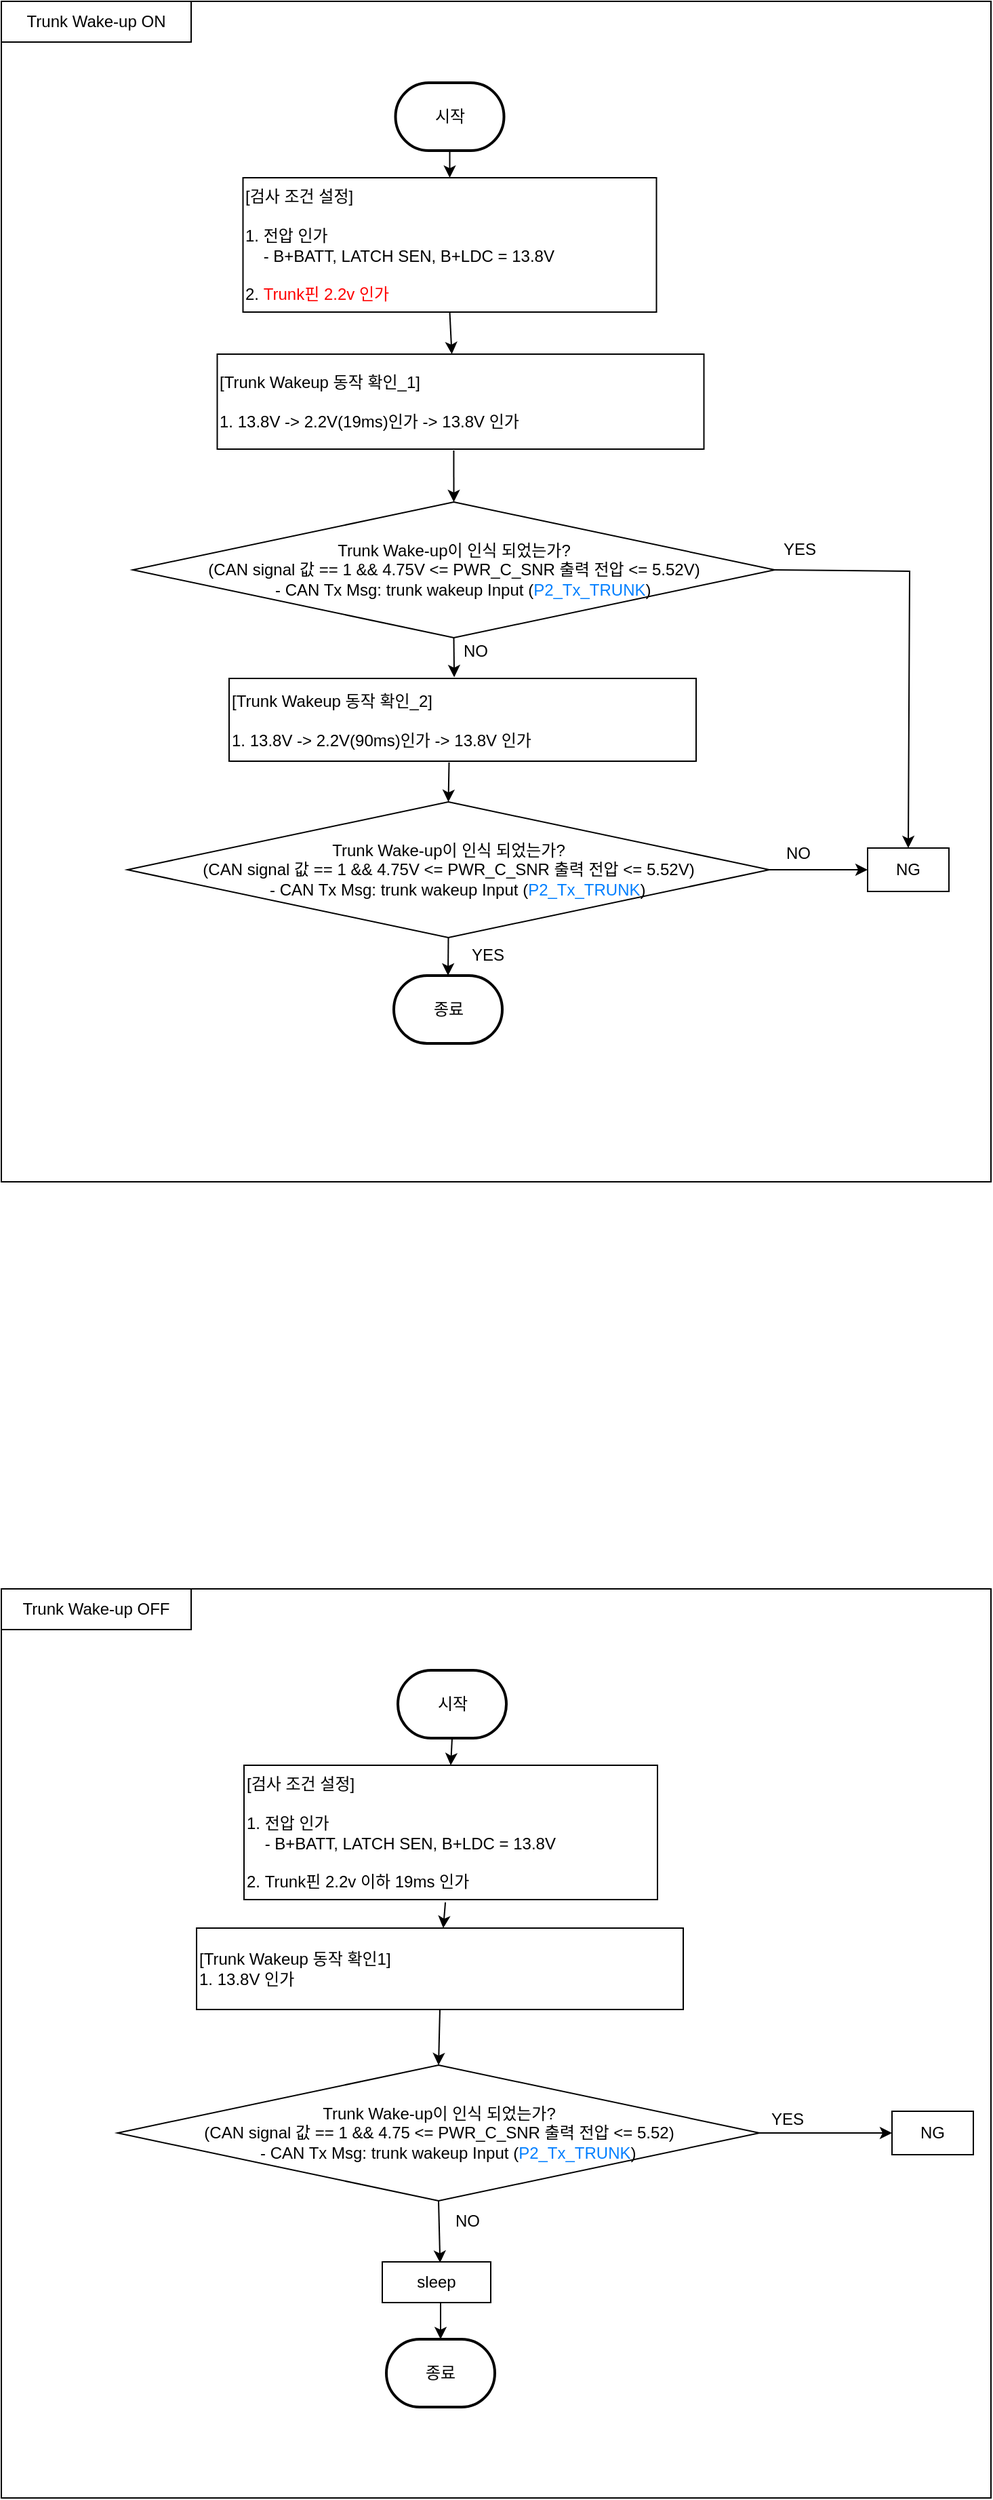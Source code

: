<mxfile version="22.1.21" type="github">
  <diagram name="페이지-1" id="obiBgoJhXo5aXb0GnERu">
    <mxGraphModel dx="2745" dy="1698" grid="1" gridSize="10" guides="1" tooltips="1" connect="1" arrows="1" fold="1" page="1" pageScale="1" pageWidth="827" pageHeight="1169" math="0" shadow="0">
      <root>
        <mxCell id="0" />
        <mxCell id="1" parent="0" />
        <mxCell id="ZBejDf4waIo4YSwSh6Ry-65" value="" style="rounded=0;whiteSpace=wrap;html=1;" parent="1" vertex="1">
          <mxGeometry x="40" y="70" width="730" height="870" as="geometry" />
        </mxCell>
        <mxCell id="ZBejDf4waIo4YSwSh6Ry-73" value="Trunk Wake-up ON" style="rounded=0;whiteSpace=wrap;html=1;" parent="1" vertex="1">
          <mxGeometry x="40" y="70" width="140" height="30" as="geometry" />
        </mxCell>
        <mxCell id="ZBejDf4waIo4YSwSh6Ry-66" value="시작" style="strokeWidth=2;html=1;shape=mxgraph.flowchart.terminator;whiteSpace=wrap;" parent="1" vertex="1">
          <mxGeometry x="330.75" y="130" width="80" height="50" as="geometry" />
        </mxCell>
        <mxCell id="ZBejDf4waIo4YSwSh6Ry-68" value="[검사 조건 설정]&lt;br&gt;&lt;br&gt;1. 전압 인가&lt;br&gt;&amp;nbsp; &amp;nbsp; - B+BATT, LATCH SEN, B+LDC = 13.8V&lt;br&gt;&lt;br&gt;2.&amp;nbsp;&lt;font color=&quot;#ff0000&quot;&gt;Trunk핀 2.2v 인가&lt;/font&gt;" style="rounded=0;whiteSpace=wrap;html=1;align=left;" parent="1" vertex="1">
          <mxGeometry x="218.25" y="200" width="305" height="99" as="geometry" />
        </mxCell>
        <mxCell id="ZBejDf4waIo4YSwSh6Ry-69" value="Trunk Wake-up이 인식 되었는가?&lt;br&gt;(CAN signal 값 == 1 &amp;amp;&amp;amp; 4.75V &amp;lt;= PWR_C_SNR 출력 전압 &amp;lt;= 5.52V)&lt;br&gt;&amp;nbsp; &amp;nbsp; - CAN Tx Msg:&amp;nbsp;trunk wakeup&amp;nbsp;Input&amp;nbsp;(&lt;font style=&quot;border-color: var(--border-color); text-align: left;&quot; color=&quot;#007fff&quot;&gt;P2_Tx_TRUNK&lt;/font&gt;&lt;span style=&quot;text-align: left;&quot;&gt;)&lt;/span&gt;" style="rhombus;whiteSpace=wrap;html=1;" parent="1" vertex="1">
          <mxGeometry x="137" y="439" width="473.5" height="100" as="geometry" />
        </mxCell>
        <mxCell id="ZBejDf4waIo4YSwSh6Ry-70" value="" style="endArrow=classic;html=1;rounded=0;entryX=0.5;entryY=0;entryDx=0;entryDy=0;exitX=0.486;exitY=1.015;exitDx=0;exitDy=0;exitPerimeter=0;" parent="1" source="ZBejDf4waIo4YSwSh6Ry-100" target="ZBejDf4waIo4YSwSh6Ry-69" edge="1">
          <mxGeometry width="50" height="50" relative="1" as="geometry">
            <mxPoint x="369.75" y="390" as="sourcePoint" />
            <mxPoint x="578.75" y="260" as="targetPoint" />
          </mxGeometry>
        </mxCell>
        <mxCell id="ZBejDf4waIo4YSwSh6Ry-71" value="" style="endArrow=classic;html=1;rounded=0;exitX=0.5;exitY=1;exitDx=0;exitDy=0;exitPerimeter=0;entryX=0.5;entryY=0;entryDx=0;entryDy=0;" parent="1" source="ZBejDf4waIo4YSwSh6Ry-66" target="ZBejDf4waIo4YSwSh6Ry-68" edge="1">
          <mxGeometry width="50" height="50" relative="1" as="geometry">
            <mxPoint x="98.75" y="240" as="sourcePoint" />
            <mxPoint x="148.75" y="190" as="targetPoint" />
          </mxGeometry>
        </mxCell>
        <mxCell id="ZBejDf4waIo4YSwSh6Ry-89" value="NO" style="text;html=1;strokeColor=none;fillColor=none;align=center;verticalAlign=middle;whiteSpace=wrap;rounded=0;" parent="1" vertex="1">
          <mxGeometry x="359.75" y="534" width="60" height="30" as="geometry" />
        </mxCell>
        <mxCell id="ZBejDf4waIo4YSwSh6Ry-95" value="YES" style="text;html=1;strokeColor=none;fillColor=none;align=center;verticalAlign=middle;whiteSpace=wrap;rounded=0;" parent="1" vertex="1">
          <mxGeometry x="599.25" y="459" width="60" height="30" as="geometry" />
        </mxCell>
        <mxCell id="ZBejDf4waIo4YSwSh6Ry-96" value="" style="endArrow=classic;html=1;rounded=0;exitX=1;exitY=0.5;exitDx=0;exitDy=0;entryX=0.5;entryY=0;entryDx=0;entryDy=0;" parent="1" source="ZBejDf4waIo4YSwSh6Ry-69" target="ZBejDf4waIo4YSwSh6Ry-94" edge="1">
          <mxGeometry width="50" height="50" relative="1" as="geometry">
            <mxPoint x="607.75" y="483" as="sourcePoint" />
            <mxPoint x="657.75" y="433" as="targetPoint" />
            <Array as="points">
              <mxPoint x="710" y="490" />
            </Array>
          </mxGeometry>
        </mxCell>
        <mxCell id="ZBejDf4waIo4YSwSh6Ry-100" value="[Trunk Wakeup 동작 확인_1]&lt;br&gt;&lt;br&gt;1. 13.8V -&amp;gt; 2.2V(19ms)인가 -&amp;gt; 13.8V 인가" style="rounded=0;whiteSpace=wrap;html=1;align=left;" parent="1" vertex="1">
          <mxGeometry x="199.25" y="330" width="359" height="70" as="geometry" />
        </mxCell>
        <mxCell id="ZBejDf4waIo4YSwSh6Ry-101" value="" style="endArrow=classic;html=1;rounded=0;exitX=0.5;exitY=1;exitDx=0;exitDy=0;entryX=0.482;entryY=0;entryDx=0;entryDy=0;entryPerimeter=0;" parent="1" source="ZBejDf4waIo4YSwSh6Ry-68" target="ZBejDf4waIo4YSwSh6Ry-100" edge="1">
          <mxGeometry width="50" height="50" relative="1" as="geometry">
            <mxPoint x="559.75" y="290" as="sourcePoint" />
            <mxPoint x="609.75" y="240" as="targetPoint" />
          </mxGeometry>
        </mxCell>
        <mxCell id="ZBejDf4waIo4YSwSh6Ry-102" value="" style="endArrow=classic;html=1;rounded=0;exitX=0.5;exitY=1;exitDx=0;exitDy=0;entryX=0.482;entryY=-0.015;entryDx=0;entryDy=0;entryPerimeter=0;" parent="1" source="ZBejDf4waIo4YSwSh6Ry-69" target="Yl4W_snT8nnCGwo_MNte-1" edge="1">
          <mxGeometry width="50" height="50" relative="1" as="geometry">
            <mxPoint x="529.75" y="559" as="sourcePoint" />
            <mxPoint x="371.41" y="548.64" as="targetPoint" />
          </mxGeometry>
        </mxCell>
        <mxCell id="ZBejDf4waIo4YSwSh6Ry-92" value="NO" style="text;html=1;strokeColor=none;fillColor=none;align=center;verticalAlign=middle;whiteSpace=wrap;rounded=0;" parent="1" vertex="1">
          <mxGeometry x="598.25" y="683" width="60" height="30" as="geometry" />
        </mxCell>
        <mxCell id="ZBejDf4waIo4YSwSh6Ry-94" value="NG" style="rounded=0;whiteSpace=wrap;html=1;align=center;" parent="1" vertex="1">
          <mxGeometry x="679" y="694" width="60" height="32" as="geometry" />
        </mxCell>
        <mxCell id="ZBejDf4waIo4YSwSh6Ry-97" value="" style="endArrow=classic;html=1;rounded=0;exitX=1;exitY=0.5;exitDx=0;exitDy=0;entryX=0;entryY=0.5;entryDx=0;entryDy=0;" parent="1" source="Yl4W_snT8nnCGwo_MNte-17" target="ZBejDf4waIo4YSwSh6Ry-94" edge="1">
          <mxGeometry width="50" height="50" relative="1" as="geometry">
            <mxPoint x="490.75" y="710" as="sourcePoint" />
            <mxPoint x="578.75" y="718" as="targetPoint" />
            <Array as="points" />
          </mxGeometry>
        </mxCell>
        <mxCell id="jiloJv1bEFbKSHAcsWZZ-1" value="YES" style="text;html=1;strokeColor=none;fillColor=none;align=center;verticalAlign=middle;whiteSpace=wrap;rounded=0;" parent="1" vertex="1">
          <mxGeometry x="369" y="758" width="60" height="30" as="geometry" />
        </mxCell>
        <mxCell id="Yl4W_snT8nnCGwo_MNte-1" value="[Trunk Wakeup 동작 확인_2]&lt;br style=&quot;border-color: var(--border-color);&quot;&gt;&lt;br&gt;1. 13.8V -&amp;gt; 2.2V(90ms)인가 -&amp;gt; 13.8V 인가" style="rounded=0;whiteSpace=wrap;html=1;align=left;" vertex="1" parent="1">
          <mxGeometry x="208" y="569" width="344.5" height="61" as="geometry" />
        </mxCell>
        <mxCell id="Yl4W_snT8nnCGwo_MNte-3" value="" style="endArrow=classic;html=1;rounded=0;exitX=0.471;exitY=1.014;exitDx=0;exitDy=0;exitPerimeter=0;entryX=0.5;entryY=0;entryDx=0;entryDy=0;" edge="1" parent="1" source="Yl4W_snT8nnCGwo_MNte-1" target="Yl4W_snT8nnCGwo_MNte-17">
          <mxGeometry width="50" height="50" relative="1" as="geometry">
            <mxPoint x="379.75" y="635" as="sourcePoint" />
            <mxPoint x="370.75" y="710" as="targetPoint" />
          </mxGeometry>
        </mxCell>
        <mxCell id="Yl4W_snT8nnCGwo_MNte-13" value="종료" style="strokeWidth=2;html=1;shape=mxgraph.flowchart.terminator;whiteSpace=wrap;" vertex="1" parent="1">
          <mxGeometry x="329.5" y="788" width="80" height="50" as="geometry" />
        </mxCell>
        <mxCell id="Yl4W_snT8nnCGwo_MNte-14" value="" style="endArrow=classic;html=1;rounded=0;exitX=0.5;exitY=1;exitDx=0;exitDy=0;entryX=0.5;entryY=0;entryDx=0;entryDy=0;entryPerimeter=0;" edge="1" parent="1" target="Yl4W_snT8nnCGwo_MNte-13" source="Yl4W_snT8nnCGwo_MNte-17">
          <mxGeometry width="50" height="50" relative="1" as="geometry">
            <mxPoint x="370.5" y="772" as="sourcePoint" />
            <mxPoint x="156.5" y="722" as="targetPoint" />
          </mxGeometry>
        </mxCell>
        <mxCell id="Yl4W_snT8nnCGwo_MNte-15" value="" style="rounded=0;whiteSpace=wrap;html=1;" vertex="1" parent="1">
          <mxGeometry x="40" y="1240" width="730" height="670" as="geometry" />
        </mxCell>
        <mxCell id="Yl4W_snT8nnCGwo_MNte-16" value="Trunk Wake-up OFF" style="rounded=0;whiteSpace=wrap;html=1;" vertex="1" parent="1">
          <mxGeometry x="40" y="1240" width="140" height="30" as="geometry" />
        </mxCell>
        <mxCell id="ZBejDf4waIo4YSwSh6Ry-105" value="종료" style="strokeWidth=2;html=1;shape=mxgraph.flowchart.terminator;whiteSpace=wrap;" parent="1" vertex="1">
          <mxGeometry x="324" y="1793" width="80" height="50" as="geometry" />
        </mxCell>
        <mxCell id="ZBejDf4waIo4YSwSh6Ry-108" value="" style="endArrow=classic;html=1;rounded=0;exitX=0.5;exitY=1;exitDx=0;exitDy=0;entryX=0.5;entryY=0;entryDx=0;entryDy=0;entryPerimeter=0;" parent="1" target="ZBejDf4waIo4YSwSh6Ry-105" edge="1">
          <mxGeometry width="50" height="50" relative="1" as="geometry">
            <mxPoint x="364" y="1766" as="sourcePoint" />
            <mxPoint x="150" y="1716" as="targetPoint" />
          </mxGeometry>
        </mxCell>
        <mxCell id="ZBejDf4waIo4YSwSh6Ry-110" value="" style="endArrow=classic;html=1;rounded=0;exitX=1;exitY=0.5;exitDx=0;exitDy=0;entryX=0;entryY=0.5;entryDx=0;entryDy=0;" parent="1" source="Yl4W_snT8nnCGwo_MNte-18" target="Yl4W_snT8nnCGwo_MNte-8" edge="1">
          <mxGeometry width="50" height="50" relative="1" as="geometry">
            <mxPoint x="581" y="1631.5" as="sourcePoint" />
            <mxPoint x="701" y="1636" as="targetPoint" />
          </mxGeometry>
        </mxCell>
        <mxCell id="ZBejDf4waIo4YSwSh6Ry-111" value="sleep" style="rounded=0;whiteSpace=wrap;html=1;align=center;" parent="1" vertex="1">
          <mxGeometry x="321" y="1736" width="80" height="30" as="geometry" />
        </mxCell>
        <mxCell id="ZBejDf4waIo4YSwSh6Ry-112" value="" style="endArrow=classic;html=1;rounded=0;exitX=0.5;exitY=1;exitDx=0;exitDy=0;entryX=0.533;entryY=0.022;entryDx=0;entryDy=0;entryPerimeter=0;" parent="1" source="Yl4W_snT8nnCGwo_MNte-18" target="ZBejDf4waIo4YSwSh6Ry-111" edge="1">
          <mxGeometry width="50" height="50" relative="1" as="geometry">
            <mxPoint x="360.5" y="1727.0" as="sourcePoint" />
            <mxPoint x="207.5" y="1701" as="targetPoint" />
          </mxGeometry>
        </mxCell>
        <mxCell id="ZBejDf4waIo4YSwSh6Ry-113" value="NO" style="text;html=1;strokeColor=none;fillColor=none;align=center;verticalAlign=middle;whiteSpace=wrap;rounded=0;" parent="1" vertex="1">
          <mxGeometry x="354" y="1691" width="60" height="30" as="geometry" />
        </mxCell>
        <mxCell id="ZBejDf4waIo4YSwSh6Ry-114" value="YES" style="text;html=1;strokeColor=none;fillColor=none;align=center;verticalAlign=middle;whiteSpace=wrap;rounded=0;" parent="1" vertex="1">
          <mxGeometry x="590" y="1616" width="60" height="30" as="geometry" />
        </mxCell>
        <mxCell id="ZBejDf4waIo4YSwSh6Ry-116" value="" style="endArrow=classic;html=1;rounded=0;exitX=0.5;exitY=1;exitDx=0;exitDy=0;entryX=0.5;entryY=0;entryDx=0;entryDy=0;" parent="1" source="Yl4W_snT8nnCGwo_MNte-10" target="Yl4W_snT8nnCGwo_MNte-18" edge="1">
          <mxGeometry width="50" height="50" relative="1" as="geometry">
            <mxPoint x="369.5" y="1460" as="sourcePoint" />
            <mxPoint x="363.005" y="1602.48" as="targetPoint" />
          </mxGeometry>
        </mxCell>
        <mxCell id="Yl4W_snT8nnCGwo_MNte-5" value="시작" style="strokeWidth=2;html=1;shape=mxgraph.flowchart.terminator;whiteSpace=wrap;" vertex="1" parent="1">
          <mxGeometry x="332.5" y="1300" width="80" height="50" as="geometry" />
        </mxCell>
        <mxCell id="Yl4W_snT8nnCGwo_MNte-6" value="[검사 조건 설정]&lt;br&gt;&lt;br&gt;1. 전압 인가&lt;br&gt;&amp;nbsp; &amp;nbsp; - B+BATT, LATCH SEN, B+LDC = 13.8V&lt;br&gt;&lt;br&gt;2.&amp;nbsp;Trunk핀 2.2v 이하&amp;nbsp;19ms 인가" style="rounded=0;whiteSpace=wrap;html=1;align=left;" vertex="1" parent="1">
          <mxGeometry x="219" y="1370" width="305" height="99" as="geometry" />
        </mxCell>
        <mxCell id="Yl4W_snT8nnCGwo_MNte-7" value="" style="endArrow=classic;html=1;rounded=0;exitX=0.5;exitY=1;exitDx=0;exitDy=0;exitPerimeter=0;entryX=0.5;entryY=0;entryDx=0;entryDy=0;" edge="1" parent="1" source="Yl4W_snT8nnCGwo_MNte-5" target="Yl4W_snT8nnCGwo_MNte-6">
          <mxGeometry width="50" height="50" relative="1" as="geometry">
            <mxPoint x="98.5" y="1400" as="sourcePoint" />
            <mxPoint x="148.5" y="1350" as="targetPoint" />
          </mxGeometry>
        </mxCell>
        <mxCell id="Yl4W_snT8nnCGwo_MNte-8" value="NG" style="rounded=0;whiteSpace=wrap;html=1;align=center;" vertex="1" parent="1">
          <mxGeometry x="697" y="1625" width="60" height="32" as="geometry" />
        </mxCell>
        <mxCell id="Yl4W_snT8nnCGwo_MNte-17" value="Trunk Wake-up이 인식 되었는가?&lt;br&gt;(CAN signal 값 == 1 &amp;amp;&amp;amp; 4.75V &amp;lt;= PWR_C_SNR 출력 전압 &amp;lt;= 5.52V)&lt;br&gt;&amp;nbsp; &amp;nbsp; - CAN Tx Msg:&amp;nbsp;trunk wakeup&amp;nbsp;Input&amp;nbsp;(&lt;font style=&quot;border-color: var(--border-color); text-align: left;&quot; color=&quot;#007fff&quot;&gt;P2_Tx_TRUNK&lt;/font&gt;&lt;span style=&quot;text-align: left;&quot;&gt;)&lt;/span&gt;" style="rhombus;whiteSpace=wrap;html=1;" vertex="1" parent="1">
          <mxGeometry x="133" y="660" width="473.5" height="100" as="geometry" />
        </mxCell>
        <mxCell id="Yl4W_snT8nnCGwo_MNte-18" value="Trunk Wake-up이 인식 되었는가?&lt;br&gt;(CAN signal 값 == 1 &amp;amp;&amp;amp; 4.75 &amp;lt;= PWR_C_SNR 출력 전압 &amp;lt;= 5.52)&lt;br&gt;&amp;nbsp; &amp;nbsp; - CAN Tx Msg:&amp;nbsp;trunk wakeup&amp;nbsp;Input&amp;nbsp;(&lt;font style=&quot;border-color: var(--border-color); text-align: left;&quot; color=&quot;#007fff&quot;&gt;P2_Tx_TRUNK&lt;/font&gt;&lt;span style=&quot;text-align: left;&quot;&gt;)&lt;/span&gt;" style="rhombus;whiteSpace=wrap;html=1;" vertex="1" parent="1">
          <mxGeometry x="125.75" y="1591" width="473.5" height="100" as="geometry" />
        </mxCell>
        <mxCell id="Yl4W_snT8nnCGwo_MNte-19" value="" style="endArrow=classic;html=1;rounded=0;exitX=0.487;exitY=1.021;exitDx=0;exitDy=0;exitPerimeter=0;" edge="1" parent="1" source="Yl4W_snT8nnCGwo_MNte-6" target="Yl4W_snT8nnCGwo_MNte-10">
          <mxGeometry width="50" height="50" relative="1" as="geometry">
            <mxPoint x="369.5" y="1460" as="sourcePoint" />
            <mxPoint x="363.005" y="1602.48" as="targetPoint" />
          </mxGeometry>
        </mxCell>
        <mxCell id="Yl4W_snT8nnCGwo_MNte-10" value="[Trunk Wakeup 동작 확인1]&lt;br&gt;1. 13.8V 인가" style="rounded=0;whiteSpace=wrap;html=1;align=left;" vertex="1" parent="1">
          <mxGeometry x="184" y="1490" width="359" height="60" as="geometry" />
        </mxCell>
      </root>
    </mxGraphModel>
  </diagram>
</mxfile>
